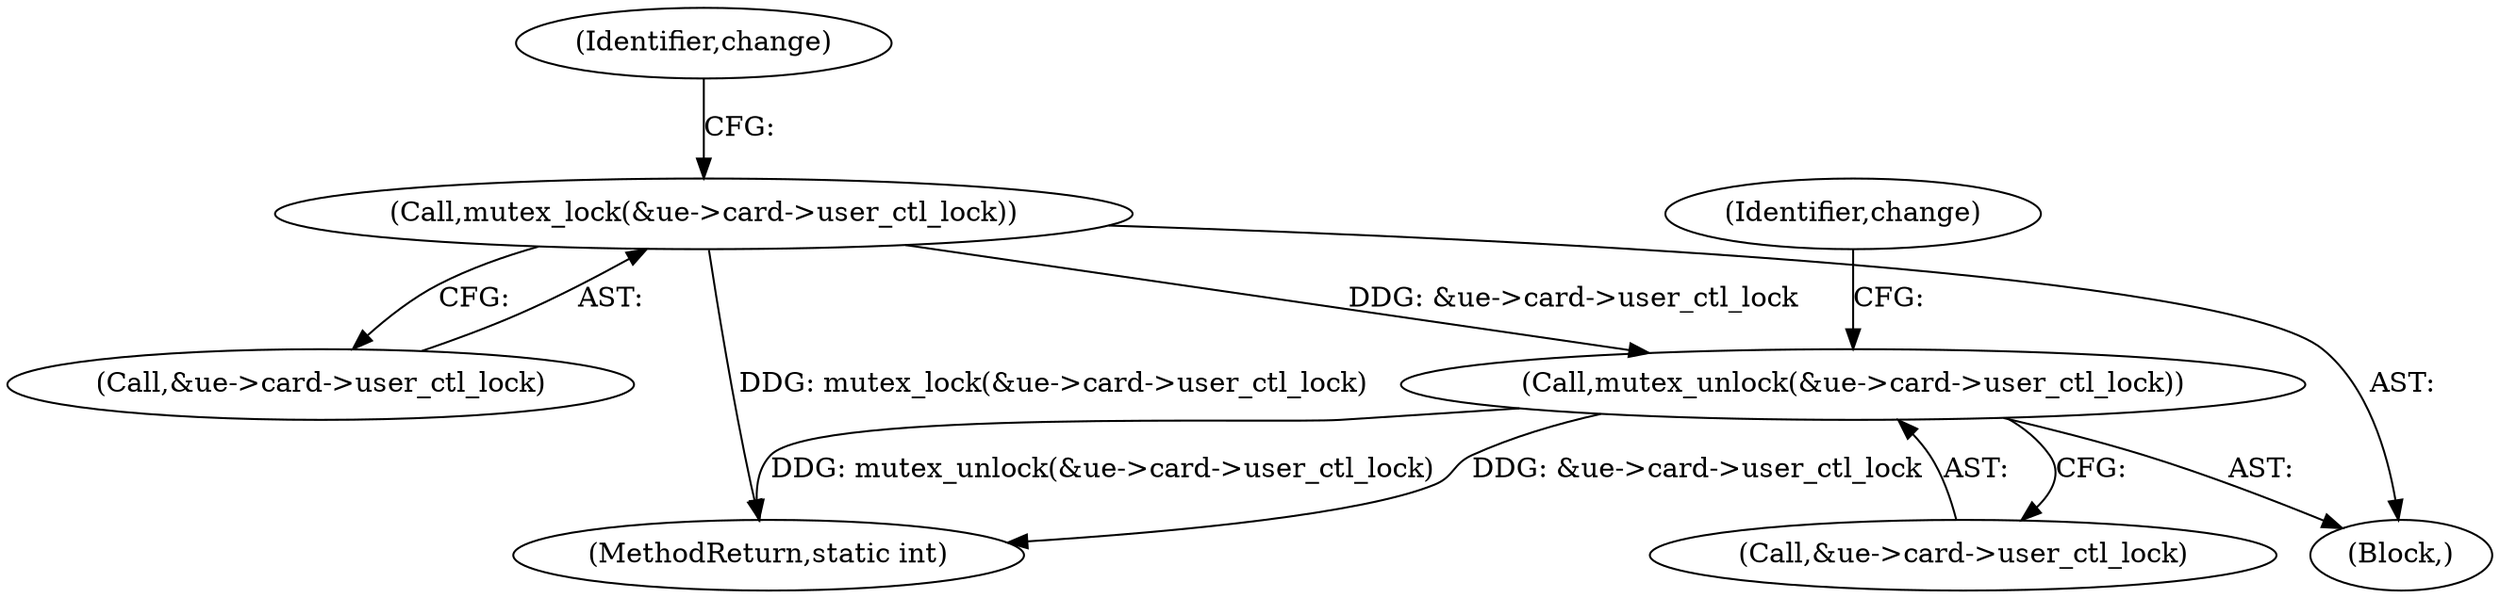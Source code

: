 digraph "0_linux_07f4d9d74a04aa7c72c5dae0ef97565f28f17b92_2@API" {
"1000143" [label="(Call,mutex_lock(&ue->card->user_ctl_lock))"];
"1000182" [label="(Call,mutex_unlock(&ue->card->user_ctl_lock))"];
"1000183" [label="(Call,&ue->card->user_ctl_lock)"];
"1000182" [label="(Call,mutex_unlock(&ue->card->user_ctl_lock))"];
"1000256" [label="(Identifier,change)"];
"1000122" [label="(Block,)"];
"1000151" [label="(Identifier,change)"];
"1000257" [label="(MethodReturn,static int)"];
"1000143" [label="(Call,mutex_lock(&ue->card->user_ctl_lock))"];
"1000144" [label="(Call,&ue->card->user_ctl_lock)"];
"1000143" -> "1000122"  [label="AST: "];
"1000143" -> "1000144"  [label="CFG: "];
"1000144" -> "1000143"  [label="AST: "];
"1000151" -> "1000143"  [label="CFG: "];
"1000143" -> "1000257"  [label="DDG: mutex_lock(&ue->card->user_ctl_lock)"];
"1000143" -> "1000182"  [label="DDG: &ue->card->user_ctl_lock"];
"1000182" -> "1000122"  [label="AST: "];
"1000182" -> "1000183"  [label="CFG: "];
"1000183" -> "1000182"  [label="AST: "];
"1000256" -> "1000182"  [label="CFG: "];
"1000182" -> "1000257"  [label="DDG: mutex_unlock(&ue->card->user_ctl_lock)"];
"1000182" -> "1000257"  [label="DDG: &ue->card->user_ctl_lock"];
}
